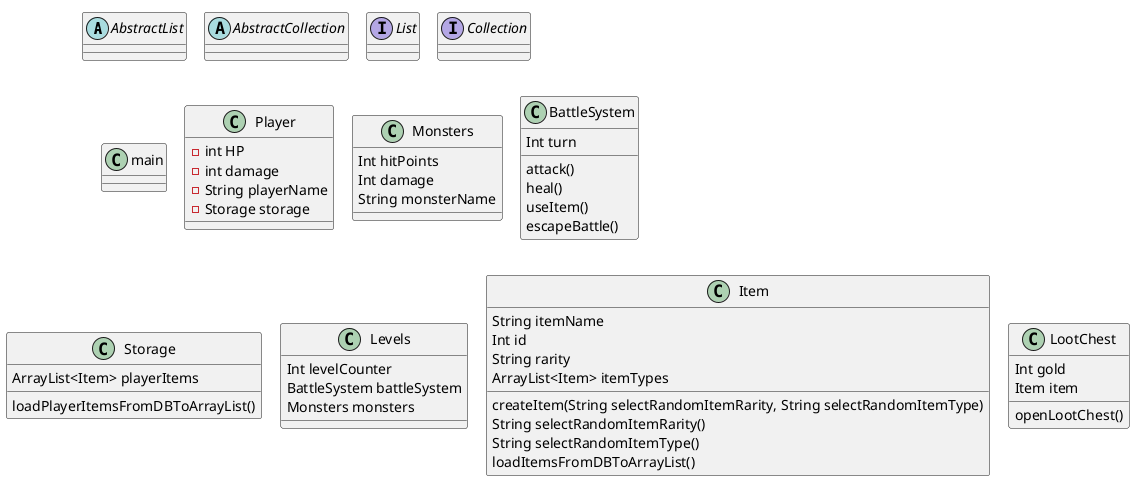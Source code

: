 @startuml
'https://plantuml.com/class-diagram

abstract class AbstractList
abstract AbstractCollection
interface List
interface Collection
!pragma layout smetana

class main {
}

class Player {
- int HP
- int damage
- String playerName
- Storage storage
}

class Monsters {
Int hitPoints
Int damage
String monsterName
}

class BattleSystem {
Int turn

attack()
heal()
useItem()
escapeBattle()
}

class Storage {
ArrayList<Item> playerItems

loadPlayerItemsFromDBToArrayList()
}

class Levels {
Int levelCounter
BattleSystem battleSystem
Monsters monsters
}

class Item {
String itemName
Int id
String rarity
ArrayList<Item> itemTypes

createItem(String selectRandomItemRarity, String selectRandomItemType)
String selectRandomItemRarity()
String selectRandomItemType()
loadItemsFromDBToArrayList()
}

class LootChest {
Int gold
Item item

openLootChest()
}



@enduml